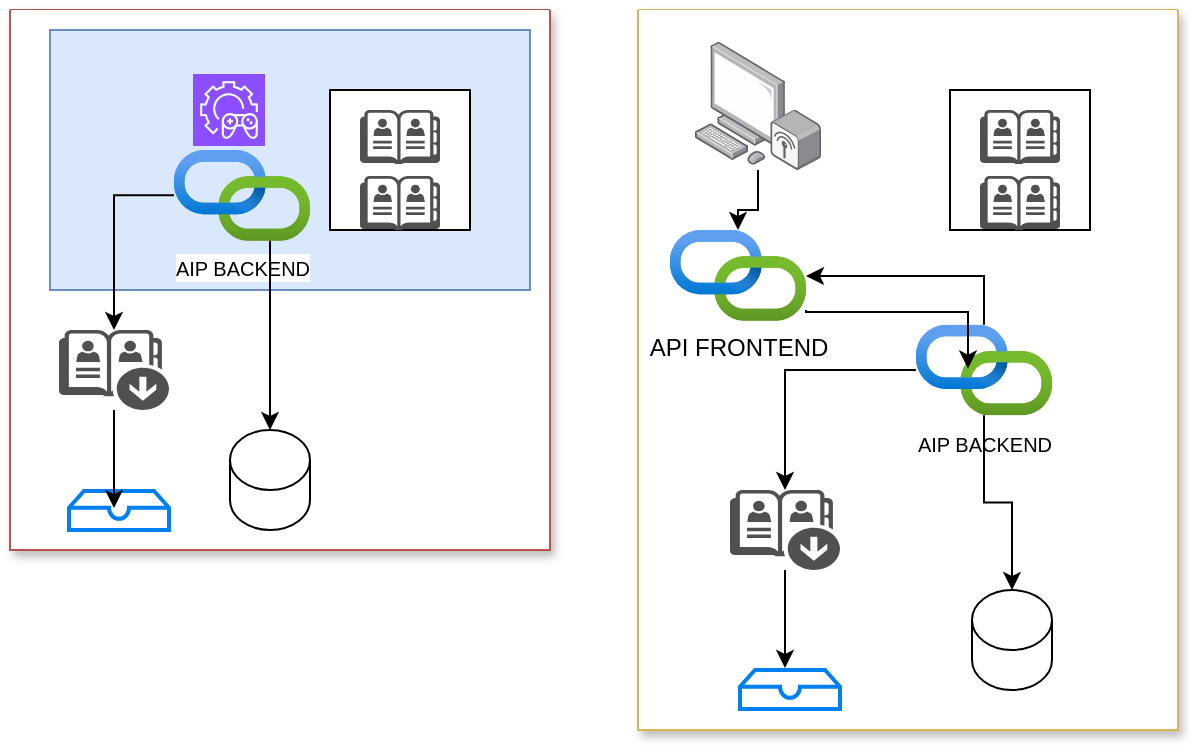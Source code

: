 <mxfile version="26.1.3">
  <diagram name="Página-1" id="YFNk1bn8d4xc5YvunG0x">
    <mxGraphModel dx="880" dy="434" grid="1" gridSize="10" guides="1" tooltips="1" connect="1" arrows="1" fold="1" page="1" pageScale="1" pageWidth="827" pageHeight="1169" math="0" shadow="0">
      <root>
        <mxCell id="0" />
        <mxCell id="1" parent="0" />
        <mxCell id="IVBSxfab5nylGK4fCPFY-20" value="" style="group" vertex="1" connectable="0" parent="1">
          <mxGeometry x="260" y="130" width="110" height="70" as="geometry" />
        </mxCell>
        <mxCell id="IVBSxfab5nylGK4fCPFY-11" value="" style="whiteSpace=wrap;html=1;aspect=fixed;" vertex="1" parent="IVBSxfab5nylGK4fCPFY-20">
          <mxGeometry width="70" height="70" as="geometry" />
        </mxCell>
        <mxCell id="IVBSxfab5nylGK4fCPFY-19" value="" style="sketch=0;pointerEvents=1;shadow=0;dashed=0;html=1;strokeColor=none;fillColor=#505050;labelPosition=center;verticalLabelPosition=bottom;verticalAlign=top;outlineConnect=0;align=center;shape=mxgraph.office.concepts.address_book;" vertex="1" parent="IVBSxfab5nylGK4fCPFY-20">
          <mxGeometry x="15" y="43" width="40" height="27" as="geometry" />
        </mxCell>
        <mxCell id="IVBSxfab5nylGK4fCPFY-3" value="" style="shape=image;html=1;verticalAlign=top;verticalLabelPosition=bottom;labelBackgroundColor=#ffffff;imageAspect=0;aspect=fixed;image=https://cdn4.iconfinder.com/data/icons/spirit20/file-zip.png" vertex="1" parent="IVBSxfab5nylGK4fCPFY-20">
          <mxGeometry x="30" y="-37" width="80" height="80" as="geometry" />
        </mxCell>
        <mxCell id="IVBSxfab5nylGK4fCPFY-18" value="" style="sketch=0;pointerEvents=1;shadow=0;dashed=0;html=1;strokeColor=none;fillColor=#505050;labelPosition=center;verticalLabelPosition=bottom;verticalAlign=top;outlineConnect=0;align=center;shape=mxgraph.office.concepts.address_book;" vertex="1" parent="IVBSxfab5nylGK4fCPFY-20">
          <mxGeometry x="15" y="10" width="40" height="27" as="geometry" />
        </mxCell>
        <mxCell id="IVBSxfab5nylGK4fCPFY-1" value="" style="swimlane;startSize=0;fillColor=#f8cecc;shadow=1;strokeColor=#b85450;labelBackgroundColor=#CCFF99;gradientColor=none;rounded=0;textShadow=1;swimlaneFillColor=default;" vertex="1" parent="1">
          <mxGeometry x="100" y="90" width="270" height="270" as="geometry" />
        </mxCell>
        <mxCell id="IVBSxfab5nylGK4fCPFY-5" value="" style="html=1;verticalLabelPosition=bottom;align=center;labelBackgroundColor=#ffffff;verticalAlign=top;strokeWidth=2;strokeColor=#0080F0;shadow=0;dashed=0;shape=mxgraph.ios7.icons.storage;" vertex="1" parent="IVBSxfab5nylGK4fCPFY-1">
          <mxGeometry x="29.5" y="240.5" width="50" height="19.5" as="geometry" />
        </mxCell>
        <mxCell id="IVBSxfab5nylGK4fCPFY-58" value="" style="rounded=0;whiteSpace=wrap;html=1;fillColor=#dae8fc;strokeColor=#6c8ebf;" vertex="1" parent="IVBSxfab5nylGK4fCPFY-1">
          <mxGeometry x="20" y="10" width="240" height="130" as="geometry" />
        </mxCell>
        <mxCell id="IVBSxfab5nylGK4fCPFY-25" value="" style="sketch=0;points=[[0,0,0],[0.25,0,0],[0.5,0,0],[0.75,0,0],[1,0,0],[0,1,0],[0.25,1,0],[0.5,1,0],[0.75,1,0],[1,1,0],[0,0.25,0],[0,0.5,0],[0,0.75,0],[1,0.25,0],[1,0.5,0],[1,0.75,0]];outlineConnect=0;fontColor=#232F3E;fillColor=#8C4FFF;strokeColor=#ffffff;dashed=0;verticalLabelPosition=bottom;verticalAlign=top;align=center;html=1;fontSize=12;fontStyle=0;aspect=fixed;shape=mxgraph.aws4.resourceIcon;resIcon=mxgraph.aws4.open_3d_engine_2;" vertex="1" parent="IVBSxfab5nylGK4fCPFY-1">
          <mxGeometry x="91.5" y="32" width="36" height="36" as="geometry" />
        </mxCell>
        <mxCell id="IVBSxfab5nylGK4fCPFY-38" value="&lt;font style=&quot;font-size: 10px;&quot;&gt;AIP BACKEND&lt;/font&gt;" style="image;aspect=fixed;html=1;points=[];align=center;fontSize=12;image=img/lib/azure2/devops/API_Connections.svg;" vertex="1" parent="IVBSxfab5nylGK4fCPFY-1">
          <mxGeometry x="82" y="70" width="68" height="45.32" as="geometry" />
        </mxCell>
        <mxCell id="IVBSxfab5nylGK4fCPFY-36" value="" style="shape=cylinder3;whiteSpace=wrap;html=1;boundedLbl=1;backgroundOutline=1;size=15;" vertex="1" parent="IVBSxfab5nylGK4fCPFY-1">
          <mxGeometry x="110" y="210" width="40" height="50" as="geometry" />
        </mxCell>
        <mxCell id="IVBSxfab5nylGK4fCPFY-40" style="edgeStyle=orthogonalEdgeStyle;rounded=0;orthogonalLoop=1;jettySize=auto;html=1;entryX=0.5;entryY=0;entryDx=0;entryDy=0;entryPerimeter=0;" edge="1" parent="IVBSxfab5nylGK4fCPFY-1" source="IVBSxfab5nylGK4fCPFY-38" target="IVBSxfab5nylGK4fCPFY-36">
          <mxGeometry relative="1" as="geometry">
            <Array as="points">
              <mxPoint x="130" y="150" />
              <mxPoint x="130" y="150" />
            </Array>
          </mxGeometry>
        </mxCell>
        <mxCell id="IVBSxfab5nylGK4fCPFY-2" value="" style="swimlane;startSize=0;shadow=1;fillColor=#fff2cc;strokeColor=#d6b656;swimlaneFillColor=default;" vertex="1" parent="1">
          <mxGeometry x="414" y="90" width="270" height="360" as="geometry" />
        </mxCell>
        <mxCell id="IVBSxfab5nylGK4fCPFY-8" value="API FRONTEND" style="image;aspect=fixed;html=1;points=[];align=center;fontSize=12;image=img/lib/azure2/devops/API_Connections.svg;" vertex="1" parent="IVBSxfab5nylGK4fCPFY-2">
          <mxGeometry x="16" y="110" width="68" height="45.32" as="geometry" />
        </mxCell>
        <mxCell id="IVBSxfab5nylGK4fCPFY-49" style="edgeStyle=orthogonalEdgeStyle;rounded=0;orthogonalLoop=1;jettySize=auto;html=1;" edge="1" parent="IVBSxfab5nylGK4fCPFY-2" source="IVBSxfab5nylGK4fCPFY-29" target="IVBSxfab5nylGK4fCPFY-8">
          <mxGeometry relative="1" as="geometry" />
        </mxCell>
        <mxCell id="IVBSxfab5nylGK4fCPFY-29" value="" style="image;points=[];aspect=fixed;html=1;align=center;shadow=0;dashed=0;image=img/lib/allied_telesis/computer_and_terminals/Personal_Computer_Wireless.svg;" vertex="1" parent="IVBSxfab5nylGK4fCPFY-2">
          <mxGeometry x="28.5" y="15.8" width="63" height="64.2" as="geometry" />
        </mxCell>
        <mxCell id="IVBSxfab5nylGK4fCPFY-42" value="" style="shape=cylinder3;whiteSpace=wrap;html=1;boundedLbl=1;backgroundOutline=1;size=15;" vertex="1" parent="IVBSxfab5nylGK4fCPFY-2">
          <mxGeometry x="167" y="290" width="40" height="50" as="geometry" />
        </mxCell>
        <mxCell id="IVBSxfab5nylGK4fCPFY-43" style="edgeStyle=orthogonalEdgeStyle;rounded=0;orthogonalLoop=1;jettySize=auto;html=1;" edge="1" parent="IVBSxfab5nylGK4fCPFY-2" source="IVBSxfab5nylGK4fCPFY-44" target="IVBSxfab5nylGK4fCPFY-45">
          <mxGeometry relative="1" as="geometry" />
        </mxCell>
        <mxCell id="IVBSxfab5nylGK4fCPFY-51" style="edgeStyle=orthogonalEdgeStyle;rounded=0;orthogonalLoop=1;jettySize=auto;html=1;" edge="1" parent="IVBSxfab5nylGK4fCPFY-2" source="IVBSxfab5nylGK4fCPFY-44" target="IVBSxfab5nylGK4fCPFY-8">
          <mxGeometry relative="1" as="geometry">
            <Array as="points">
              <mxPoint x="173" y="133" />
            </Array>
          </mxGeometry>
        </mxCell>
        <mxCell id="IVBSxfab5nylGK4fCPFY-44" value="&lt;font style=&quot;font-size: 10px;&quot;&gt;AIP BACKEND&lt;/font&gt;" style="image;aspect=fixed;html=1;points=[];align=center;fontSize=12;image=img/lib/azure2/devops/API_Connections.svg;" vertex="1" parent="IVBSxfab5nylGK4fCPFY-2">
          <mxGeometry x="139" y="157.34" width="68" height="45.32" as="geometry" />
        </mxCell>
        <mxCell id="IVBSxfab5nylGK4fCPFY-45" value="" style="sketch=0;pointerEvents=1;shadow=0;dashed=0;html=1;strokeColor=none;fillColor=#505050;labelPosition=center;verticalLabelPosition=bottom;verticalAlign=top;outlineConnect=0;align=center;shape=mxgraph.office.communications.offline_address_book;" vertex="1" parent="IVBSxfab5nylGK4fCPFY-2">
          <mxGeometry x="46" y="240" width="55" height="40" as="geometry" />
        </mxCell>
        <mxCell id="IVBSxfab5nylGK4fCPFY-46" style="edgeStyle=orthogonalEdgeStyle;rounded=0;orthogonalLoop=1;jettySize=auto;html=1;entryX=0.5;entryY=0;entryDx=0;entryDy=0;entryPerimeter=0;" edge="1" parent="IVBSxfab5nylGK4fCPFY-2" source="IVBSxfab5nylGK4fCPFY-44" target="IVBSxfab5nylGK4fCPFY-42">
          <mxGeometry relative="1" as="geometry" />
        </mxCell>
        <mxCell id="IVBSxfab5nylGK4fCPFY-47" style="edgeStyle=orthogonalEdgeStyle;rounded=0;orthogonalLoop=1;jettySize=auto;html=1;entryX=0.45;entryY=0.436;entryDx=0;entryDy=0;entryPerimeter=0;" edge="1" parent="IVBSxfab5nylGK4fCPFY-2" source="IVBSxfab5nylGK4fCPFY-45">
          <mxGeometry relative="1" as="geometry">
            <mxPoint x="73.5" y="329" as="targetPoint" />
          </mxGeometry>
        </mxCell>
        <mxCell id="IVBSxfab5nylGK4fCPFY-48" value="" style="html=1;verticalLabelPosition=bottom;align=center;labelBackgroundColor=#ffffff;verticalAlign=top;strokeWidth=2;strokeColor=#0080F0;shadow=0;dashed=0;shape=mxgraph.ios7.icons.storage;" vertex="1" parent="IVBSxfab5nylGK4fCPFY-2">
          <mxGeometry x="51" y="330" width="50" height="19.5" as="geometry" />
        </mxCell>
        <mxCell id="IVBSxfab5nylGK4fCPFY-50" style="edgeStyle=orthogonalEdgeStyle;rounded=0;orthogonalLoop=1;jettySize=auto;html=1;entryX=0.368;entryY=0.103;entryDx=0;entryDy=0;entryPerimeter=0;" edge="1" parent="IVBSxfab5nylGK4fCPFY-2">
          <mxGeometry relative="1" as="geometry">
            <mxPoint x="84" y="150.0" as="sourcePoint" />
            <mxPoint x="164.024" y="179.308" as="targetPoint" />
            <Array as="points">
              <mxPoint x="84" y="151" />
              <mxPoint x="165" y="151" />
            </Array>
          </mxGeometry>
        </mxCell>
        <mxCell id="IVBSxfab5nylGK4fCPFY-30" value="" style="group" vertex="1" connectable="0" parent="1">
          <mxGeometry x="570" y="130" width="110" height="70" as="geometry" />
        </mxCell>
        <mxCell id="IVBSxfab5nylGK4fCPFY-31" value="" style="whiteSpace=wrap;html=1;aspect=fixed;" vertex="1" parent="IVBSxfab5nylGK4fCPFY-30">
          <mxGeometry width="70" height="70" as="geometry" />
        </mxCell>
        <mxCell id="IVBSxfab5nylGK4fCPFY-32" value="" style="sketch=0;pointerEvents=1;shadow=0;dashed=0;html=1;strokeColor=none;fillColor=#505050;labelPosition=center;verticalLabelPosition=bottom;verticalAlign=top;outlineConnect=0;align=center;shape=mxgraph.office.concepts.address_book;" vertex="1" parent="IVBSxfab5nylGK4fCPFY-30">
          <mxGeometry x="15" y="43" width="40" height="27" as="geometry" />
        </mxCell>
        <mxCell id="IVBSxfab5nylGK4fCPFY-33" value="" style="shape=image;html=1;verticalAlign=top;verticalLabelPosition=bottom;labelBackgroundColor=#ffffff;imageAspect=0;aspect=fixed;image=https://cdn4.iconfinder.com/data/icons/spirit20/file-zip.png" vertex="1" parent="IVBSxfab5nylGK4fCPFY-30">
          <mxGeometry x="30" y="-37" width="80" height="80" as="geometry" />
        </mxCell>
        <mxCell id="IVBSxfab5nylGK4fCPFY-34" value="" style="sketch=0;pointerEvents=1;shadow=0;dashed=0;html=1;strokeColor=none;fillColor=#505050;labelPosition=center;verticalLabelPosition=bottom;verticalAlign=top;outlineConnect=0;align=center;shape=mxgraph.office.concepts.address_book;" vertex="1" parent="IVBSxfab5nylGK4fCPFY-30">
          <mxGeometry x="15" y="10" width="40" height="27" as="geometry" />
        </mxCell>
        <mxCell id="IVBSxfab5nylGK4fCPFY-37" style="edgeStyle=orthogonalEdgeStyle;rounded=0;orthogonalLoop=1;jettySize=auto;html=1;" edge="1" parent="1" source="IVBSxfab5nylGK4fCPFY-38" target="IVBSxfab5nylGK4fCPFY-39">
          <mxGeometry relative="1" as="geometry" />
        </mxCell>
        <mxCell id="IVBSxfab5nylGK4fCPFY-39" value="" style="sketch=0;pointerEvents=1;shadow=0;dashed=0;html=1;strokeColor=none;fillColor=#505050;labelPosition=center;verticalLabelPosition=bottom;verticalAlign=top;outlineConnect=0;align=center;shape=mxgraph.office.communications.offline_address_book;" vertex="1" parent="1">
          <mxGeometry x="124.5" y="250" width="55" height="40" as="geometry" />
        </mxCell>
        <mxCell id="IVBSxfab5nylGK4fCPFY-41" style="edgeStyle=orthogonalEdgeStyle;rounded=0;orthogonalLoop=1;jettySize=auto;html=1;entryX=0.45;entryY=0.436;entryDx=0;entryDy=0;entryPerimeter=0;" edge="1" parent="1" source="IVBSxfab5nylGK4fCPFY-39">
          <mxGeometry relative="1" as="geometry">
            <mxPoint x="152" y="339" as="targetPoint" />
          </mxGeometry>
        </mxCell>
        <mxCell id="IVBSxfab5nylGK4fCPFY-52" value="" style="group" vertex="1" connectable="0" parent="1">
          <mxGeometry x="260" y="130" width="110" height="70" as="geometry" />
        </mxCell>
        <mxCell id="IVBSxfab5nylGK4fCPFY-53" value="" style="whiteSpace=wrap;html=1;aspect=fixed;" vertex="1" parent="IVBSxfab5nylGK4fCPFY-52">
          <mxGeometry width="70" height="70" as="geometry" />
        </mxCell>
        <mxCell id="IVBSxfab5nylGK4fCPFY-54" value="" style="sketch=0;pointerEvents=1;shadow=0;dashed=0;html=1;strokeColor=none;fillColor=#505050;labelPosition=center;verticalLabelPosition=bottom;verticalAlign=top;outlineConnect=0;align=center;shape=mxgraph.office.concepts.address_book;" vertex="1" parent="IVBSxfab5nylGK4fCPFY-52">
          <mxGeometry x="15" y="43" width="40" height="27" as="geometry" />
        </mxCell>
        <mxCell id="IVBSxfab5nylGK4fCPFY-56" value="" style="sketch=0;pointerEvents=1;shadow=0;dashed=0;html=1;strokeColor=none;fillColor=#505050;labelPosition=center;verticalLabelPosition=bottom;verticalAlign=top;outlineConnect=0;align=center;shape=mxgraph.office.concepts.address_book;" vertex="1" parent="IVBSxfab5nylGK4fCPFY-52">
          <mxGeometry x="15" y="10" width="40" height="27" as="geometry" />
        </mxCell>
        <mxCell id="IVBSxfab5nylGK4fCPFY-55" value="" style="shape=image;html=1;verticalAlign=top;verticalLabelPosition=bottom;labelBackgroundColor=#ffffff;imageAspect=0;aspect=fixed;image=https://cdn4.iconfinder.com/data/icons/spirit20/file-zip.png" vertex="1" parent="IVBSxfab5nylGK4fCPFY-52">
          <mxGeometry x="30" y="-37" width="80" height="80" as="geometry" />
        </mxCell>
      </root>
    </mxGraphModel>
  </diagram>
</mxfile>
